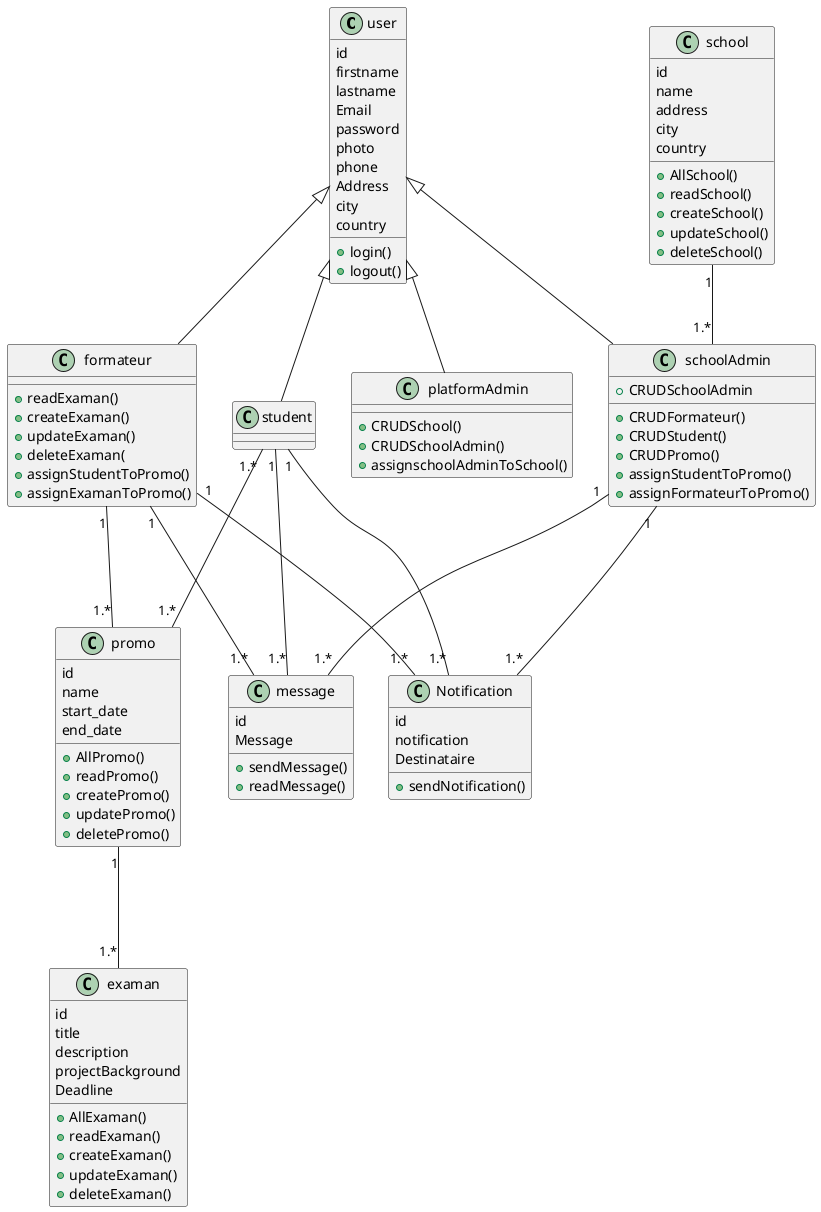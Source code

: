 @startuml
class user {
  id
  firstname
  lastname
  Email
  password
  photo
  phone
  Address
  city
  country
  +login()
  +logout()
}

class student extends user {

}

class formateur extends user {
  +readExaman()
  +createExaman()
  +updateExaman()
  +deleteExaman(
  +assignStudentToPromo()
  +assignExamanToPromo()

}

class school {
  id
  name
  address
  city
  country
  +AllSchool()
  +readSchool()
  +createSchool()
  +updateSchool()
  +deleteSchool()
}

class platformAdmin extends user {
  +CRUDSchool()
  +CRUDSchoolAdmin()
  +assignschoolAdminToSchool()

}


class schoolAdmin extends user {
  +CRUDFormateur()
  +CRUDStudent()
  +CRUDPromo()
  +CRUDSchoolAdmin
  +assignStudentToPromo()
  +assignFormateurToPromo()
}

class promo {
  id
  name
  start_date
  end_date
  +AllPromo()
  +readPromo()
  +createPromo()
  +updatePromo()
  +deletePromo()
}

class examan {
  id
  title
  description
  projectBackground
  Deadline
    +AllExaman()
    +readExaman()
    +createExaman()
    +updateExaman()
    +deleteExaman()
}




class Notification {
  id
  notification
  Destinataire
  +sendNotification()
}

class message {
  id
  Message
  +sendMessage()
  +readMessage()
}

'relations
student "1.*" --- "1.*" promo
student "1" --- "1.*" Notification
student "1" --- "1.*" message
formateur "1" --- "1.*" Notification
formateur "1" --- "1.*" message
schoolAdmin "1" --- "1.*" Notification
schoolAdmin "1" --- "1.*" message
formateur "1" --- "1.*" promo
promo "1" --- "1.*" examan
school "1" -- "1.*" schoolAdmin



@enduml